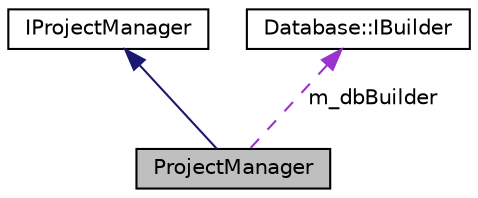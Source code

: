 digraph "ProjectManager"
{
 // LATEX_PDF_SIZE
  edge [fontname="Helvetica",fontsize="10",labelfontname="Helvetica",labelfontsize="10"];
  node [fontname="Helvetica",fontsize="10",shape=record];
  Node1 [label="ProjectManager",height=0.2,width=0.4,color="black", fillcolor="grey75", style="filled", fontcolor="black",tooltip=" "];
  Node2 -> Node1 [dir="back",color="midnightblue",fontsize="10",style="solid",fontname="Helvetica"];
  Node2 [label="IProjectManager",height=0.2,width=0.4,color="black", fillcolor="white", style="filled",URL="$class_i_project_manager.html",tooltip=" "];
  Node3 -> Node1 [dir="back",color="darkorchid3",fontsize="10",style="dashed",label=" m_dbBuilder" ,fontname="Helvetica"];
  Node3 [label="Database::IBuilder",height=0.2,width=0.4,color="black", fillcolor="white", style="filled",URL="$struct_database_1_1_i_builder.html",tooltip=" "];
}
